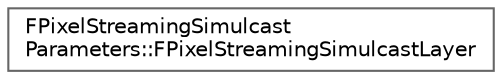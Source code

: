 digraph "Graphical Class Hierarchy"
{
 // INTERACTIVE_SVG=YES
 // LATEX_PDF_SIZE
  bgcolor="transparent";
  edge [fontname=Helvetica,fontsize=10,labelfontname=Helvetica,labelfontsize=10];
  node [fontname=Helvetica,fontsize=10,shape=box,height=0.2,width=0.4];
  rankdir="LR";
  Node0 [id="Node000000",label="FPixelStreamingSimulcast\lParameters::FPixelStreamingSimulcastLayer",height=0.2,width=0.4,color="grey40", fillcolor="white", style="filled",URL="$d3/d59/structFPixelStreamingSimulcastParameters_1_1FPixelStreamingSimulcastLayer.html",tooltip=" "];
}
